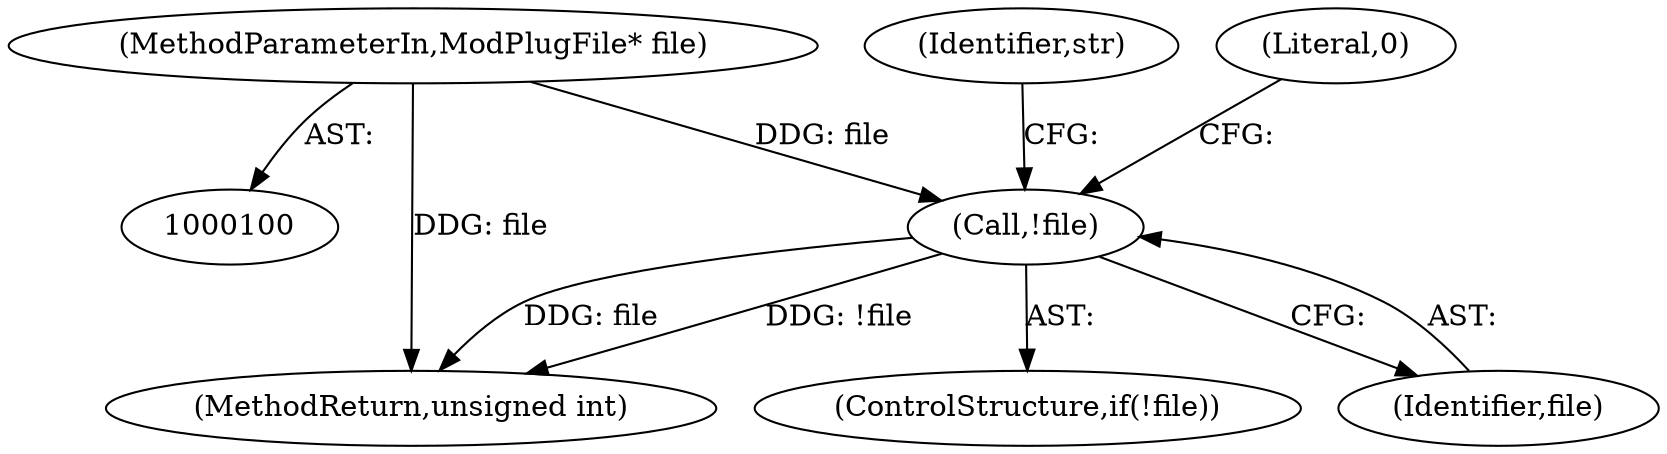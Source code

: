 digraph "0_openmpt_927688ddab43c2b203569de79407a899e734fabe_0@pointer" {
"1000101" [label="(MethodParameterIn,ModPlugFile* file)"];
"1000108" [label="(Call,!file)"];
"1000113" [label="(Identifier,str)"];
"1000146" [label="(MethodReturn,unsigned int)"];
"1000101" [label="(MethodParameterIn,ModPlugFile* file)"];
"1000111" [label="(Literal,0)"];
"1000108" [label="(Call,!file)"];
"1000107" [label="(ControlStructure,if(!file))"];
"1000109" [label="(Identifier,file)"];
"1000101" -> "1000100"  [label="AST: "];
"1000101" -> "1000146"  [label="DDG: file"];
"1000101" -> "1000108"  [label="DDG: file"];
"1000108" -> "1000107"  [label="AST: "];
"1000108" -> "1000109"  [label="CFG: "];
"1000109" -> "1000108"  [label="AST: "];
"1000111" -> "1000108"  [label="CFG: "];
"1000113" -> "1000108"  [label="CFG: "];
"1000108" -> "1000146"  [label="DDG: !file"];
"1000108" -> "1000146"  [label="DDG: file"];
}
